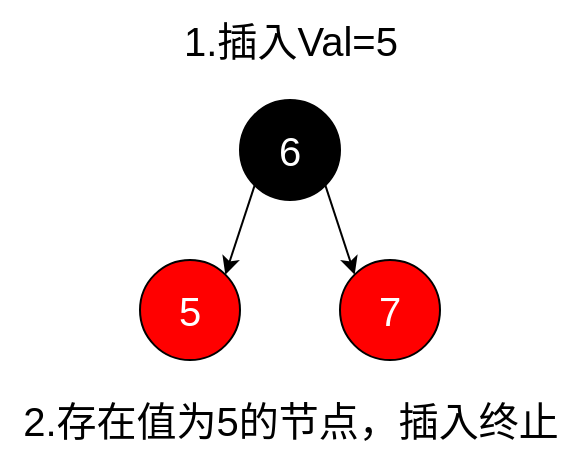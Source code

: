 <mxfile version="20.4.0" type="device"><diagram id="R-cHSDtUfPkVtpVSe-z4" name="Page-1"><mxGraphModel dx="1422" dy="762" grid="1" gridSize="10" guides="1" tooltips="1" connect="1" arrows="1" fold="1" page="1" pageScale="1" pageWidth="850" pageHeight="1100" math="0" shadow="0"><root><mxCell id="0"/><mxCell id="1" parent="0"/><mxCell id="Pw_AgTfwArUfPXs08USN-3" style="rounded=0;orthogonalLoop=1;jettySize=auto;html=1;exitX=0;exitY=1;exitDx=0;exitDy=0;entryX=1;entryY=0;entryDx=0;entryDy=0;" edge="1" parent="1" source="Pw_AgTfwArUfPXs08USN-1" target="Pw_AgTfwArUfPXs08USN-2"><mxGeometry relative="1" as="geometry"/></mxCell><mxCell id="Pw_AgTfwArUfPXs08USN-5" style="edgeStyle=none;rounded=0;orthogonalLoop=1;jettySize=auto;html=1;exitX=1;exitY=1;exitDx=0;exitDy=0;entryX=0;entryY=0;entryDx=0;entryDy=0;fontSize=20;fontColor=#FFFFFF;" edge="1" parent="1" source="Pw_AgTfwArUfPXs08USN-1" target="Pw_AgTfwArUfPXs08USN-4"><mxGeometry relative="1" as="geometry"/></mxCell><mxCell id="Pw_AgTfwArUfPXs08USN-1" value="&lt;font color=&quot;#ffffff&quot; style=&quot;font-size: 20px;&quot;&gt;6&lt;/font&gt;" style="ellipse;whiteSpace=wrap;html=1;aspect=fixed;fillColor=#000000;" vertex="1" parent="1"><mxGeometry x="360" y="200" width="50" height="50" as="geometry"/></mxCell><mxCell id="Pw_AgTfwArUfPXs08USN-2" value="&lt;font color=&quot;#ffffff&quot; style=&quot;font-size: 20px;&quot;&gt;5&lt;/font&gt;" style="ellipse;whiteSpace=wrap;html=1;aspect=fixed;fillColor=#FF0000;" vertex="1" parent="1"><mxGeometry x="310" y="280" width="50" height="50" as="geometry"/></mxCell><mxCell id="Pw_AgTfwArUfPXs08USN-4" value="&lt;font color=&quot;#ffffff&quot; style=&quot;font-size: 20px;&quot;&gt;7&lt;/font&gt;" style="ellipse;whiteSpace=wrap;html=1;aspect=fixed;fillColor=#FF0000;" vertex="1" parent="1"><mxGeometry x="410" y="280" width="50" height="50" as="geometry"/></mxCell><mxCell id="Pw_AgTfwArUfPXs08USN-6" value="&lt;font color=&quot;#000000&quot;&gt;1.插入Val=5&lt;/font&gt;" style="text;html=1;resizable=0;autosize=1;align=center;verticalAlign=middle;points=[];fillColor=none;strokeColor=none;rounded=0;fontSize=20;fontColor=#FFFFFF;" vertex="1" parent="1"><mxGeometry x="320" y="150" width="130" height="40" as="geometry"/></mxCell><mxCell id="Pw_AgTfwArUfPXs08USN-7" value="&lt;font color=&quot;#000000&quot;&gt;2.存在值为5的节点，插入终止&lt;/font&gt;" style="text;html=1;resizable=0;autosize=1;align=center;verticalAlign=middle;points=[];fillColor=none;strokeColor=none;rounded=0;fontSize=20;fontColor=#FFFFFF;" vertex="1" parent="1"><mxGeometry x="240" y="340" width="290" height="40" as="geometry"/></mxCell></root></mxGraphModel></diagram></mxfile>